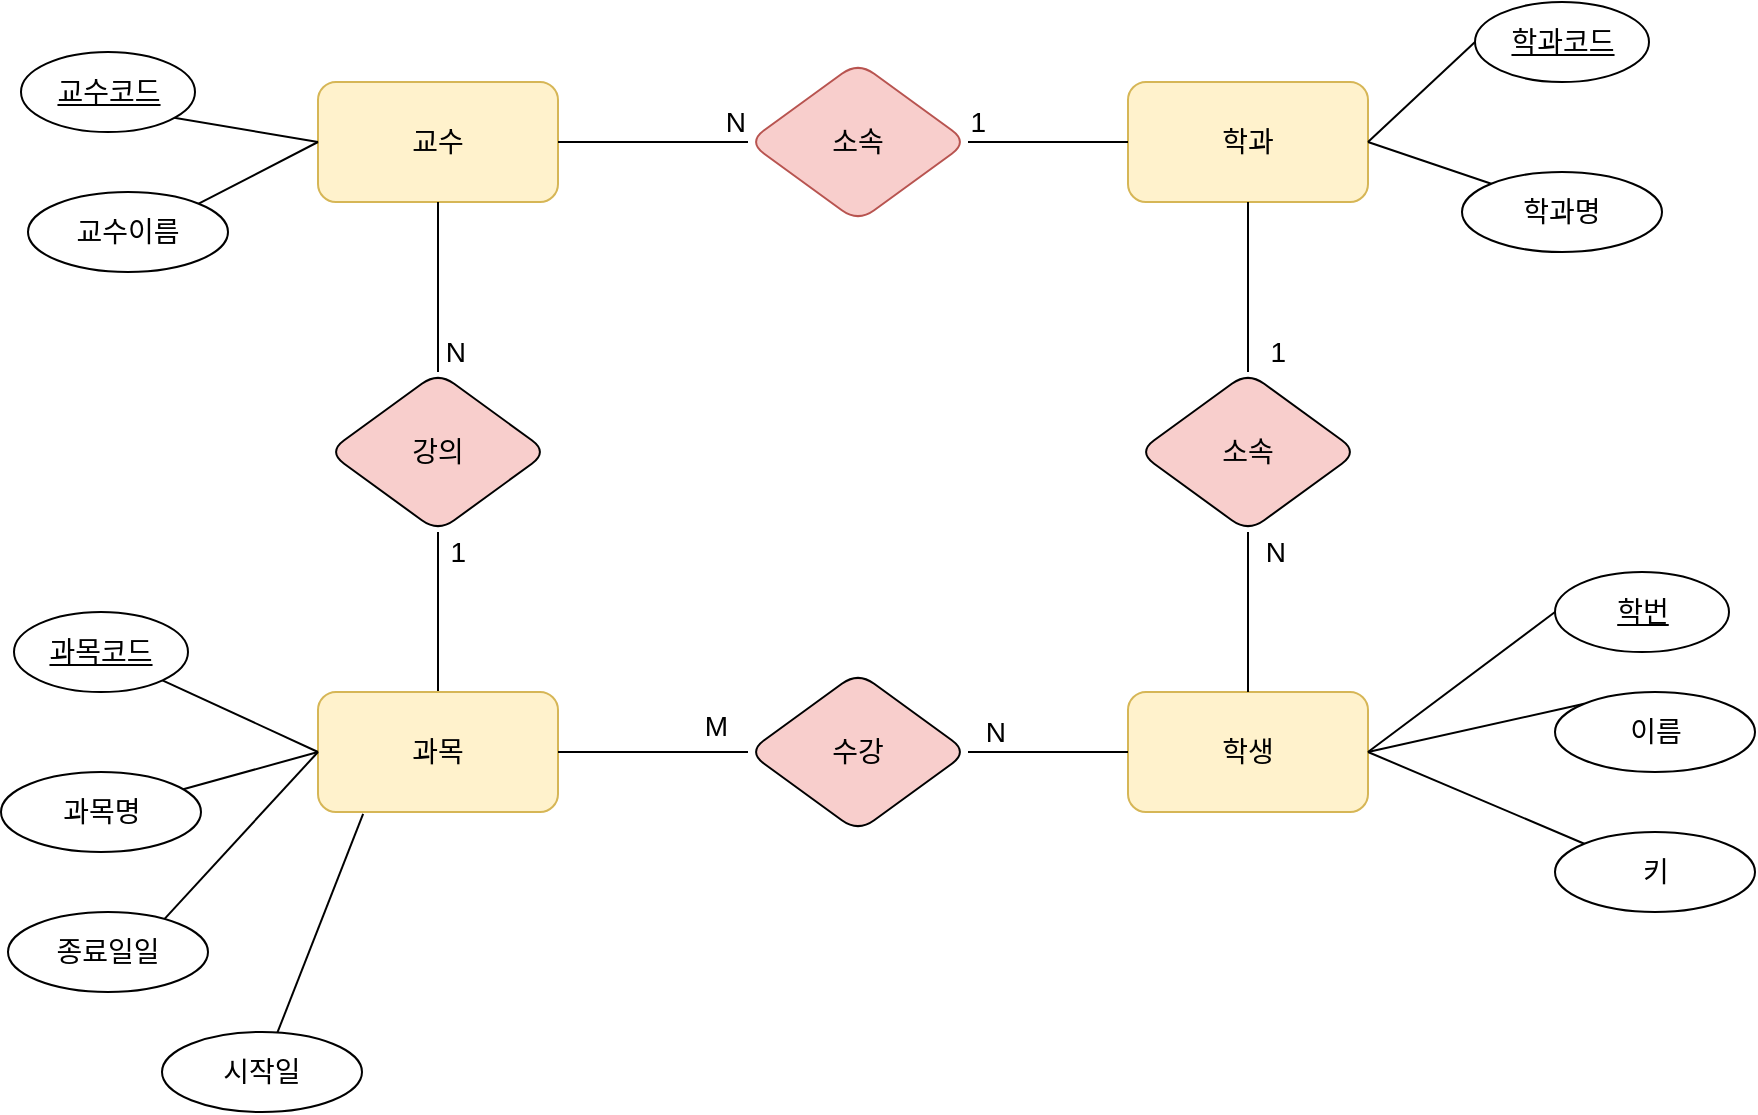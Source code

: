 <mxfile version="21.6.1" type="github">
  <diagram name="페이지-1" id="MJqBXNljjiqDno5Xd0MY">
    <mxGraphModel dx="1313" dy="716" grid="1" gridSize="10" guides="1" tooltips="1" connect="1" arrows="1" fold="1" page="1" pageScale="1" pageWidth="827" pageHeight="1169" math="0" shadow="0">
      <root>
        <mxCell id="0" />
        <mxCell id="1" parent="0" />
        <mxCell id="dP87Y0F9Zu5sztYK6QaM-3" value="교수" style="rounded=1;whiteSpace=wrap;html=1;fillColor=#fff2cc;fontSize=14;strokeColor=#d6b656;" vertex="1" parent="1">
          <mxGeometry x="285" y="165" width="120" height="60" as="geometry" />
        </mxCell>
        <mxCell id="dP87Y0F9Zu5sztYK6QaM-6" value="학과" style="rounded=1;whiteSpace=wrap;html=1;fillColor=#fff2cc;strokeColor=#d6b656;fontSize=14;" vertex="1" parent="1">
          <mxGeometry x="690" y="165" width="120" height="60" as="geometry" />
        </mxCell>
        <mxCell id="dP87Y0F9Zu5sztYK6QaM-10" value="소속" style="rhombus;whiteSpace=wrap;html=1;fillColor=#f8cecc;strokeColor=#b85450;fontSize=14;rounded=1;" vertex="1" parent="1">
          <mxGeometry x="500" y="155" width="110" height="80" as="geometry" />
        </mxCell>
        <mxCell id="dP87Y0F9Zu5sztYK6QaM-16" value="" style="endArrow=none;html=1;rounded=1;exitX=1;exitY=0.5;exitDx=0;exitDy=0;entryX=0;entryY=0.5;entryDx=0;entryDy=0;fontSize=14;" edge="1" parent="1" source="dP87Y0F9Zu5sztYK6QaM-3" target="dP87Y0F9Zu5sztYK6QaM-10">
          <mxGeometry relative="1" as="geometry">
            <mxPoint x="254" y="209.5" as="sourcePoint" />
            <mxPoint x="414" y="209.5" as="targetPoint" />
          </mxGeometry>
        </mxCell>
        <mxCell id="dP87Y0F9Zu5sztYK6QaM-17" value="N" style="resizable=0;html=1;whiteSpace=wrap;align=right;verticalAlign=bottom;fontSize=14;rounded=1;" connectable="0" vertex="1" parent="dP87Y0F9Zu5sztYK6QaM-16">
          <mxGeometry x="1" relative="1" as="geometry" />
        </mxCell>
        <mxCell id="dP87Y0F9Zu5sztYK6QaM-19" value="" style="endArrow=none;html=1;rounded=1;entryX=1;entryY=0.5;entryDx=0;entryDy=0;exitX=0;exitY=0.5;exitDx=0;exitDy=0;fontSize=14;" edge="1" parent="1" source="dP87Y0F9Zu5sztYK6QaM-6" target="dP87Y0F9Zu5sztYK6QaM-10">
          <mxGeometry relative="1" as="geometry">
            <mxPoint x="600" y="360" as="sourcePoint" />
            <mxPoint x="610" y="209.5" as="targetPoint" />
          </mxGeometry>
        </mxCell>
        <mxCell id="dP87Y0F9Zu5sztYK6QaM-20" value="1" style="resizable=0;html=1;whiteSpace=wrap;align=right;verticalAlign=bottom;fontSize=14;rounded=1;" connectable="0" vertex="1" parent="dP87Y0F9Zu5sztYK6QaM-19">
          <mxGeometry x="1" relative="1" as="geometry">
            <mxPoint x="10" as="offset" />
          </mxGeometry>
        </mxCell>
        <mxCell id="dP87Y0F9Zu5sztYK6QaM-21" value="" style="endArrow=none;html=1;rounded=1;entryX=1;entryY=0.5;entryDx=0;entryDy=0;exitX=0;exitY=0;exitDx=0;exitDy=0;fontSize=14;" edge="1" parent="1" source="dP87Y0F9Zu5sztYK6QaM-25" target="dP87Y0F9Zu5sztYK6QaM-6">
          <mxGeometry relative="1" as="geometry">
            <mxPoint x="900" y="250" as="sourcePoint" />
            <mxPoint x="730" y="330" as="targetPoint" />
          </mxGeometry>
        </mxCell>
        <mxCell id="dP87Y0F9Zu5sztYK6QaM-23" value="" style="endArrow=none;html=1;rounded=1;exitX=1;exitY=0.5;exitDx=0;exitDy=0;entryX=0;entryY=0.5;entryDx=0;entryDy=0;fontSize=14;" edge="1" parent="1" source="dP87Y0F9Zu5sztYK6QaM-6" target="dP87Y0F9Zu5sztYK6QaM-24">
          <mxGeometry relative="1" as="geometry">
            <mxPoint x="780" y="270" as="sourcePoint" />
            <mxPoint x="890" y="130" as="targetPoint" />
          </mxGeometry>
        </mxCell>
        <mxCell id="dP87Y0F9Zu5sztYK6QaM-24" value="학과코드" style="ellipse;whiteSpace=wrap;html=1;align=center;fontStyle=4;fontSize=14;rounded=1;" vertex="1" parent="1">
          <mxGeometry x="863.5" y="125" width="87" height="40" as="geometry" />
        </mxCell>
        <mxCell id="dP87Y0F9Zu5sztYK6QaM-25" value="학과명" style="ellipse;whiteSpace=wrap;html=1;align=center;fontSize=14;rounded=1;" vertex="1" parent="1">
          <mxGeometry x="857" y="210" width="100" height="40" as="geometry" />
        </mxCell>
        <mxCell id="dP87Y0F9Zu5sztYK6QaM-27" value="학생" style="rounded=1;whiteSpace=wrap;html=1;fillColor=#fff2cc;fontSize=14;strokeColor=#d6b656;" vertex="1" parent="1">
          <mxGeometry x="690" y="470" width="120" height="60" as="geometry" />
        </mxCell>
        <mxCell id="dP87Y0F9Zu5sztYK6QaM-28" value="" style="endArrow=none;html=1;rounded=1;entryX=1;entryY=0.5;entryDx=0;entryDy=0;exitX=0;exitY=0;exitDx=0;exitDy=0;fontSize=14;" edge="1" parent="1" source="dP87Y0F9Zu5sztYK6QaM-31" target="dP87Y0F9Zu5sztYK6QaM-27">
          <mxGeometry relative="1" as="geometry">
            <mxPoint x="910" y="535" as="sourcePoint" />
            <mxPoint x="740" y="615" as="targetPoint" />
          </mxGeometry>
        </mxCell>
        <mxCell id="dP87Y0F9Zu5sztYK6QaM-29" value="" style="endArrow=none;html=1;rounded=1;exitX=1;exitY=0.5;exitDx=0;exitDy=0;entryX=0;entryY=0.5;entryDx=0;entryDy=0;fontSize=14;" edge="1" parent="1" source="dP87Y0F9Zu5sztYK6QaM-27" target="dP87Y0F9Zu5sztYK6QaM-30">
          <mxGeometry relative="1" as="geometry">
            <mxPoint x="790" y="555" as="sourcePoint" />
            <mxPoint x="900" y="415" as="targetPoint" />
          </mxGeometry>
        </mxCell>
        <mxCell id="dP87Y0F9Zu5sztYK6QaM-30" value="학번" style="ellipse;whiteSpace=wrap;html=1;align=center;fontStyle=4;fontSize=14;rounded=1;" vertex="1" parent="1">
          <mxGeometry x="903.5" y="410" width="87" height="40" as="geometry" />
        </mxCell>
        <mxCell id="dP87Y0F9Zu5sztYK6QaM-31" value="키" style="ellipse;whiteSpace=wrap;html=1;align=center;fontSize=14;rounded=1;" vertex="1" parent="1">
          <mxGeometry x="903.5" y="540" width="100" height="40" as="geometry" />
        </mxCell>
        <mxCell id="dP87Y0F9Zu5sztYK6QaM-32" value="" style="endArrow=none;html=1;rounded=1;entryX=1;entryY=0.5;entryDx=0;entryDy=0;exitX=0;exitY=0;exitDx=0;exitDy=0;fontSize=14;" edge="1" parent="1" source="dP87Y0F9Zu5sztYK6QaM-33" target="dP87Y0F9Zu5sztYK6QaM-27">
          <mxGeometry relative="1" as="geometry">
            <mxPoint x="1020" y="505" as="sourcePoint" />
            <mxPoint x="930" y="455" as="targetPoint" />
          </mxGeometry>
        </mxCell>
        <mxCell id="dP87Y0F9Zu5sztYK6QaM-33" value="이름" style="ellipse;whiteSpace=wrap;html=1;align=center;fontSize=14;rounded=1;" vertex="1" parent="1">
          <mxGeometry x="903.5" y="470" width="100" height="40" as="geometry" />
        </mxCell>
        <mxCell id="dP87Y0F9Zu5sztYK6QaM-34" value="소속" style="rhombus;whiteSpace=wrap;html=1;fillColor=#f8cecc;fontSize=14;rounded=1;" vertex="1" parent="1">
          <mxGeometry x="695" y="310" width="110" height="80" as="geometry" />
        </mxCell>
        <mxCell id="dP87Y0F9Zu5sztYK6QaM-35" value="" style="endArrow=none;html=1;rounded=1;exitX=0.5;exitY=0;exitDx=0;exitDy=0;entryX=0.5;entryY=1;entryDx=0;entryDy=0;fontSize=14;" edge="1" parent="1" target="dP87Y0F9Zu5sztYK6QaM-34" source="dP87Y0F9Zu5sztYK6QaM-27">
          <mxGeometry relative="1" as="geometry">
            <mxPoint x="640" y="340" as="sourcePoint" />
            <mxPoint x="794" y="349.5" as="targetPoint" />
          </mxGeometry>
        </mxCell>
        <mxCell id="dP87Y0F9Zu5sztYK6QaM-36" value="N" style="resizable=0;html=1;whiteSpace=wrap;align=right;verticalAlign=bottom;fontSize=14;rounded=1;" connectable="0" vertex="1" parent="dP87Y0F9Zu5sztYK6QaM-35">
          <mxGeometry x="1" relative="1" as="geometry">
            <mxPoint x="20" y="20" as="offset" />
          </mxGeometry>
        </mxCell>
        <mxCell id="dP87Y0F9Zu5sztYK6QaM-37" value="" style="endArrow=none;html=1;rounded=1;entryX=0.5;entryY=0;entryDx=0;entryDy=0;exitX=0.5;exitY=1;exitDx=0;exitDy=0;fontSize=14;" edge="1" parent="1" target="dP87Y0F9Zu5sztYK6QaM-34" source="dP87Y0F9Zu5sztYK6QaM-6">
          <mxGeometry relative="1" as="geometry">
            <mxPoint x="890" y="340" as="sourcePoint" />
            <mxPoint x="990" y="349.5" as="targetPoint" />
          </mxGeometry>
        </mxCell>
        <mxCell id="dP87Y0F9Zu5sztYK6QaM-38" value="1" style="resizable=0;html=1;whiteSpace=wrap;align=right;verticalAlign=bottom;fontSize=14;rounded=1;" connectable="0" vertex="1" parent="dP87Y0F9Zu5sztYK6QaM-37">
          <mxGeometry x="1" relative="1" as="geometry">
            <mxPoint x="20" as="offset" />
          </mxGeometry>
        </mxCell>
        <mxCell id="dP87Y0F9Zu5sztYK6QaM-40" value="강의" style="rhombus;whiteSpace=wrap;html=1;fillColor=#f8cecc;fontSize=14;rounded=1;" vertex="1" parent="1">
          <mxGeometry x="290" y="310" width="110" height="80" as="geometry" />
        </mxCell>
        <mxCell id="dP87Y0F9Zu5sztYK6QaM-41" value="" style="endArrow=none;html=1;rounded=1;exitX=0.5;exitY=1;exitDx=0;exitDy=0;entryX=0.5;entryY=0;entryDx=0;entryDy=0;fontSize=14;" edge="1" parent="1" target="dP87Y0F9Zu5sztYK6QaM-40" source="dP87Y0F9Zu5sztYK6QaM-3">
          <mxGeometry relative="1" as="geometry">
            <mxPoint x="230" y="375" as="sourcePoint" />
            <mxPoint x="384" y="384.5" as="targetPoint" />
          </mxGeometry>
        </mxCell>
        <mxCell id="dP87Y0F9Zu5sztYK6QaM-42" value="N" style="resizable=0;html=1;whiteSpace=wrap;align=right;verticalAlign=bottom;fontSize=14;rounded=1;" connectable="0" vertex="1" parent="dP87Y0F9Zu5sztYK6QaM-41">
          <mxGeometry x="1" relative="1" as="geometry">
            <mxPoint x="15" as="offset" />
          </mxGeometry>
        </mxCell>
        <mxCell id="dP87Y0F9Zu5sztYK6QaM-43" value="" style="endArrow=none;html=1;rounded=1;entryX=0.5;entryY=1;entryDx=0;entryDy=0;exitX=0.5;exitY=0;exitDx=0;exitDy=0;fontSize=14;" edge="1" parent="1" target="dP87Y0F9Zu5sztYK6QaM-40" source="dP87Y0F9Zu5sztYK6QaM-45">
          <mxGeometry relative="1" as="geometry">
            <mxPoint x="480" y="390" as="sourcePoint" />
            <mxPoint x="345" y="430" as="targetPoint" />
          </mxGeometry>
        </mxCell>
        <mxCell id="dP87Y0F9Zu5sztYK6QaM-44" value="1" style="resizable=0;html=1;whiteSpace=wrap;align=right;verticalAlign=bottom;fontSize=14;rounded=1;" connectable="0" vertex="1" parent="dP87Y0F9Zu5sztYK6QaM-43">
          <mxGeometry x="1" relative="1" as="geometry">
            <mxPoint x="15" y="20" as="offset" />
          </mxGeometry>
        </mxCell>
        <mxCell id="dP87Y0F9Zu5sztYK6QaM-45" value="과목" style="rounded=1;whiteSpace=wrap;html=1;fillColor=#fff2cc;fontSize=14;strokeColor=#d6b656;" vertex="1" parent="1">
          <mxGeometry x="285" y="470" width="120" height="60" as="geometry" />
        </mxCell>
        <mxCell id="dP87Y0F9Zu5sztYK6QaM-46" value="" style="endArrow=none;html=1;rounded=1;entryX=0;entryY=0.5;entryDx=0;entryDy=0;exitX=0.768;exitY=0.126;exitDx=0;exitDy=0;exitPerimeter=0;fontSize=14;" edge="1" parent="1" source="dP87Y0F9Zu5sztYK6QaM-49" target="dP87Y0F9Zu5sztYK6QaM-45">
          <mxGeometry relative="1" as="geometry">
            <mxPoint x="160" y="650" as="sourcePoint" />
            <mxPoint x="275.15" y="562.11" as="targetPoint" />
          </mxGeometry>
        </mxCell>
        <mxCell id="dP87Y0F9Zu5sztYK6QaM-47" value="" style="endArrow=none;html=1;rounded=1;exitX=0;exitY=0.5;exitDx=0;exitDy=0;fontSize=14;" edge="1" parent="1" source="dP87Y0F9Zu5sztYK6QaM-45" target="dP87Y0F9Zu5sztYK6QaM-48">
          <mxGeometry relative="1" as="geometry">
            <mxPoint x="375" y="615" as="sourcePoint" />
            <mxPoint x="485" y="475" as="targetPoint" />
          </mxGeometry>
        </mxCell>
        <mxCell id="dP87Y0F9Zu5sztYK6QaM-48" value="과목코드" style="ellipse;whiteSpace=wrap;html=1;align=center;fontStyle=4;fontSize=14;rounded=1;" vertex="1" parent="1">
          <mxGeometry x="133" y="430" width="87" height="40" as="geometry" />
        </mxCell>
        <mxCell id="dP87Y0F9Zu5sztYK6QaM-49" value="종료일일" style="ellipse;whiteSpace=wrap;html=1;align=center;fontSize=14;rounded=1;" vertex="1" parent="1">
          <mxGeometry x="130" y="580" width="100" height="40" as="geometry" />
        </mxCell>
        <mxCell id="dP87Y0F9Zu5sztYK6QaM-50" value="" style="endArrow=none;html=1;rounded=1;entryX=0;entryY=0.5;entryDx=0;entryDy=0;fontSize=14;" edge="1" parent="1" source="dP87Y0F9Zu5sztYK6QaM-51" target="dP87Y0F9Zu5sztYK6QaM-45">
          <mxGeometry relative="1" as="geometry">
            <mxPoint x="605" y="565" as="sourcePoint" />
            <mxPoint x="295" y="540" as="targetPoint" />
          </mxGeometry>
        </mxCell>
        <mxCell id="dP87Y0F9Zu5sztYK6QaM-51" value="과목명" style="ellipse;whiteSpace=wrap;html=1;align=center;fontSize=14;rounded=1;" vertex="1" parent="1">
          <mxGeometry x="126.5" y="510" width="100" height="40" as="geometry" />
        </mxCell>
        <mxCell id="dP87Y0F9Zu5sztYK6QaM-58" value="수강" style="rhombus;whiteSpace=wrap;html=1;fillColor=#f8cecc;fontSize=14;rounded=1;" vertex="1" parent="1">
          <mxGeometry x="500" y="460" width="110" height="80" as="geometry" />
        </mxCell>
        <mxCell id="dP87Y0F9Zu5sztYK6QaM-67" value="" style="endArrow=none;html=1;rounded=1;entryX=0;entryY=0.5;entryDx=0;entryDy=0;exitX=1;exitY=0;exitDx=0;exitDy=0;fontSize=14;" edge="1" parent="1" source="dP87Y0F9Zu5sztYK6QaM-70" target="dP87Y0F9Zu5sztYK6QaM-3">
          <mxGeometry relative="1" as="geometry">
            <mxPoint x="160" y="265" as="sourcePoint" />
            <mxPoint x="70" y="215" as="targetPoint" />
          </mxGeometry>
        </mxCell>
        <mxCell id="dP87Y0F9Zu5sztYK6QaM-68" value="" style="endArrow=none;html=1;rounded=1;exitX=0;exitY=0.5;exitDx=0;exitDy=0;entryX=0;entryY=0.5;entryDx=0;entryDy=0;fontSize=14;" edge="1" parent="1" target="dP87Y0F9Zu5sztYK6QaM-69" source="dP87Y0F9Zu5sztYK6QaM-3">
          <mxGeometry relative="1" as="geometry">
            <mxPoint x="70" y="215" as="sourcePoint" />
            <mxPoint x="150" y="145" as="targetPoint" />
          </mxGeometry>
        </mxCell>
        <mxCell id="dP87Y0F9Zu5sztYK6QaM-69" value="교수코드" style="ellipse;whiteSpace=wrap;html=1;align=center;fontStyle=4;fontSize=14;rounded=1;" vertex="1" parent="1">
          <mxGeometry x="136.5" y="150" width="87" height="40" as="geometry" />
        </mxCell>
        <mxCell id="dP87Y0F9Zu5sztYK6QaM-70" value="교수이름" style="ellipse;whiteSpace=wrap;html=1;align=center;fontSize=14;rounded=1;" vertex="1" parent="1">
          <mxGeometry x="140" y="220" width="100" height="40" as="geometry" />
        </mxCell>
        <mxCell id="dP87Y0F9Zu5sztYK6QaM-71" value="시작일" style="ellipse;whiteSpace=wrap;html=1;align=center;fontSize=14;rounded=1;" vertex="1" parent="1">
          <mxGeometry x="207" y="640" width="100" height="40" as="geometry" />
        </mxCell>
        <mxCell id="dP87Y0F9Zu5sztYK6QaM-72" value="" style="endArrow=none;html=1;rounded=1;entryX=0.188;entryY=1.016;entryDx=0;entryDy=0;entryPerimeter=0;fontSize=14;" edge="1" parent="1" source="dP87Y0F9Zu5sztYK6QaM-71" target="dP87Y0F9Zu5sztYK6QaM-45">
          <mxGeometry relative="1" as="geometry">
            <mxPoint x="245" y="640" as="sourcePoint" />
            <mxPoint x="370" y="544" as="targetPoint" />
          </mxGeometry>
        </mxCell>
        <mxCell id="dP87Y0F9Zu5sztYK6QaM-76" value="" style="endArrow=none;html=1;rounded=1;entryX=1;entryY=0.5;entryDx=0;entryDy=0;exitX=0;exitY=0.5;exitDx=0;exitDy=0;fontSize=14;" edge="1" parent="1" source="dP87Y0F9Zu5sztYK6QaM-27" target="dP87Y0F9Zu5sztYK6QaM-58">
          <mxGeometry relative="1" as="geometry">
            <mxPoint x="570.26" y="630" as="sourcePoint" />
            <mxPoint x="730.26" y="630" as="targetPoint" />
          </mxGeometry>
        </mxCell>
        <mxCell id="dP87Y0F9Zu5sztYK6QaM-77" value="N" style="resizable=0;html=1;whiteSpace=wrap;align=right;verticalAlign=bottom;fontSize=14;rounded=1;" connectable="0" vertex="1" parent="dP87Y0F9Zu5sztYK6QaM-76">
          <mxGeometry x="1" relative="1" as="geometry">
            <mxPoint x="20" as="offset" />
          </mxGeometry>
        </mxCell>
        <mxCell id="dP87Y0F9Zu5sztYK6QaM-80" value="" style="endArrow=none;html=1;rounded=1;entryX=0;entryY=0.5;entryDx=0;entryDy=0;exitX=1;exitY=0.5;exitDx=0;exitDy=0;fontSize=14;" edge="1" parent="1" source="dP87Y0F9Zu5sztYK6QaM-45" target="dP87Y0F9Zu5sztYK6QaM-58">
          <mxGeometry relative="1" as="geometry">
            <mxPoint x="490" y="565" as="sourcePoint" />
            <mxPoint x="360" y="575" as="targetPoint" />
          </mxGeometry>
        </mxCell>
        <mxCell id="dP87Y0F9Zu5sztYK6QaM-81" value="M" style="resizable=0;html=1;whiteSpace=wrap;align=right;verticalAlign=bottom;fontSize=14;rounded=1;" connectable="0" vertex="1" parent="dP87Y0F9Zu5sztYK6QaM-80">
          <mxGeometry x="1" relative="1" as="geometry">
            <mxPoint x="-9" y="-3" as="offset" />
          </mxGeometry>
        </mxCell>
      </root>
    </mxGraphModel>
  </diagram>
</mxfile>
